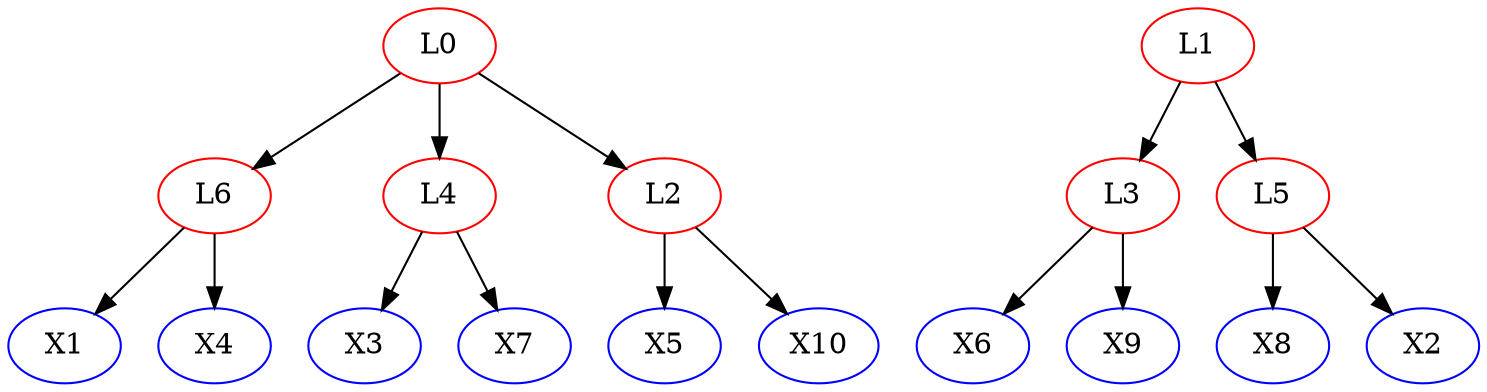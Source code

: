 digraph {
L6 [color = red]; X3 [color = blue]; X8 [color = blue]; X5 [color = blue]; X2 [color = blue]; X7 [color = blue]; X6 [color = blue]; X10 [color = blue]; X9 [color = blue]; L4 [color = red]; L3 [color = red]; X1 [color = blue]; L1 [color = red]; L2 [color = red]; L5 [color = red]; L0 [color = red]; X4 [color = blue]; 
subgraph Undirected {
edge [dir=none, color=black]
}

subgraph Directed {
edge [color=black]
L3 -> X9
L1 -> L5
L0 -> L2
L2 -> X10
L5 -> X2
L6 -> X4
L1 -> L3
L2 -> X5
L6 -> X1
L4 -> X3
L5 -> X8
L4 -> X7
L0 -> L6
L3 -> X6
L0 -> L4
}

}
